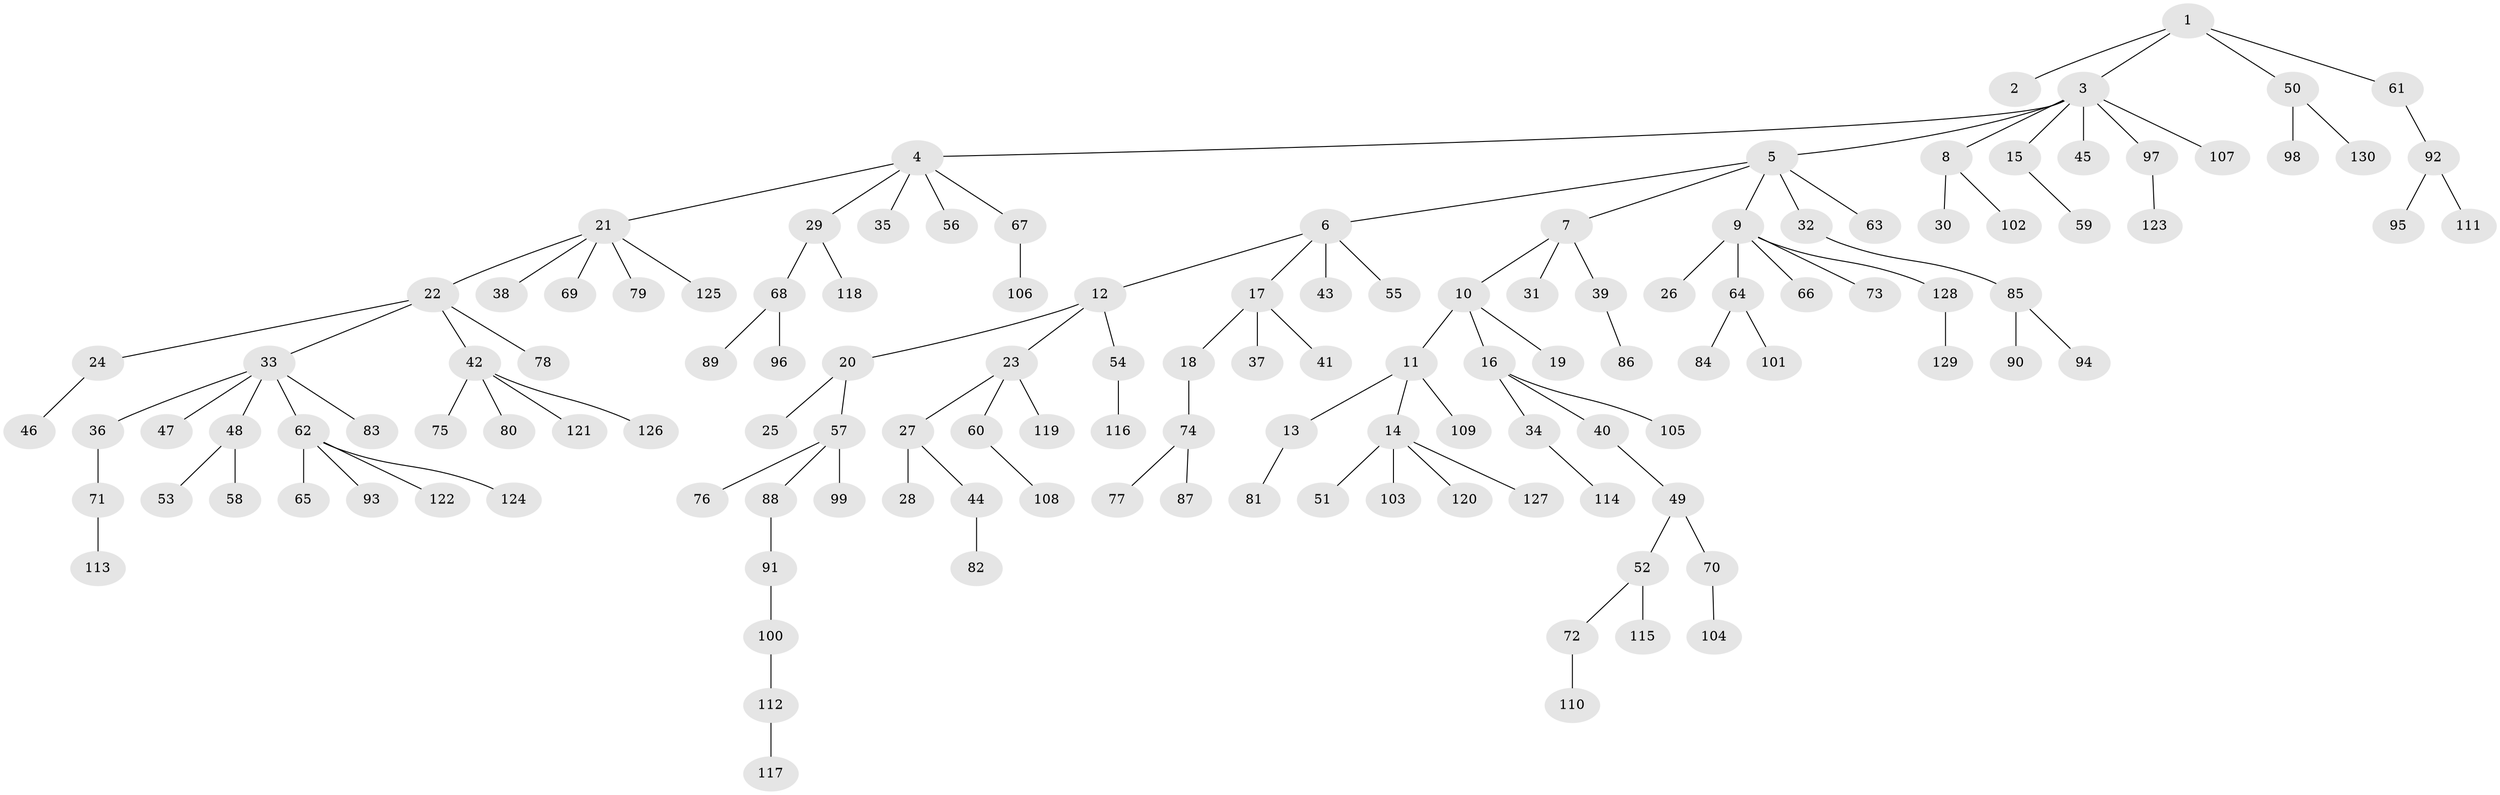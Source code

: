 // coarse degree distribution, {8: 0.02564102564102564, 10: 0.02564102564102564, 6: 0.05128205128205128, 2: 0.05128205128205128, 5: 0.02564102564102564, 1: 0.7692307692307693, 3: 0.02564102564102564, 4: 0.02564102564102564}
// Generated by graph-tools (version 1.1) at 2025/19/03/04/25 18:19:15]
// undirected, 130 vertices, 129 edges
graph export_dot {
graph [start="1"]
  node [color=gray90,style=filled];
  1;
  2;
  3;
  4;
  5;
  6;
  7;
  8;
  9;
  10;
  11;
  12;
  13;
  14;
  15;
  16;
  17;
  18;
  19;
  20;
  21;
  22;
  23;
  24;
  25;
  26;
  27;
  28;
  29;
  30;
  31;
  32;
  33;
  34;
  35;
  36;
  37;
  38;
  39;
  40;
  41;
  42;
  43;
  44;
  45;
  46;
  47;
  48;
  49;
  50;
  51;
  52;
  53;
  54;
  55;
  56;
  57;
  58;
  59;
  60;
  61;
  62;
  63;
  64;
  65;
  66;
  67;
  68;
  69;
  70;
  71;
  72;
  73;
  74;
  75;
  76;
  77;
  78;
  79;
  80;
  81;
  82;
  83;
  84;
  85;
  86;
  87;
  88;
  89;
  90;
  91;
  92;
  93;
  94;
  95;
  96;
  97;
  98;
  99;
  100;
  101;
  102;
  103;
  104;
  105;
  106;
  107;
  108;
  109;
  110;
  111;
  112;
  113;
  114;
  115;
  116;
  117;
  118;
  119;
  120;
  121;
  122;
  123;
  124;
  125;
  126;
  127;
  128;
  129;
  130;
  1 -- 2;
  1 -- 3;
  1 -- 50;
  1 -- 61;
  3 -- 4;
  3 -- 5;
  3 -- 8;
  3 -- 15;
  3 -- 45;
  3 -- 97;
  3 -- 107;
  4 -- 21;
  4 -- 29;
  4 -- 35;
  4 -- 56;
  4 -- 67;
  5 -- 6;
  5 -- 7;
  5 -- 9;
  5 -- 32;
  5 -- 63;
  6 -- 12;
  6 -- 17;
  6 -- 43;
  6 -- 55;
  7 -- 10;
  7 -- 31;
  7 -- 39;
  8 -- 30;
  8 -- 102;
  9 -- 26;
  9 -- 64;
  9 -- 66;
  9 -- 73;
  9 -- 128;
  10 -- 11;
  10 -- 16;
  10 -- 19;
  11 -- 13;
  11 -- 14;
  11 -- 109;
  12 -- 20;
  12 -- 23;
  12 -- 54;
  13 -- 81;
  14 -- 51;
  14 -- 103;
  14 -- 120;
  14 -- 127;
  15 -- 59;
  16 -- 34;
  16 -- 40;
  16 -- 105;
  17 -- 18;
  17 -- 37;
  17 -- 41;
  18 -- 74;
  20 -- 25;
  20 -- 57;
  21 -- 22;
  21 -- 38;
  21 -- 69;
  21 -- 79;
  21 -- 125;
  22 -- 24;
  22 -- 33;
  22 -- 42;
  22 -- 78;
  23 -- 27;
  23 -- 60;
  23 -- 119;
  24 -- 46;
  27 -- 28;
  27 -- 44;
  29 -- 68;
  29 -- 118;
  32 -- 85;
  33 -- 36;
  33 -- 47;
  33 -- 48;
  33 -- 62;
  33 -- 83;
  34 -- 114;
  36 -- 71;
  39 -- 86;
  40 -- 49;
  42 -- 75;
  42 -- 80;
  42 -- 121;
  42 -- 126;
  44 -- 82;
  48 -- 53;
  48 -- 58;
  49 -- 52;
  49 -- 70;
  50 -- 98;
  50 -- 130;
  52 -- 72;
  52 -- 115;
  54 -- 116;
  57 -- 76;
  57 -- 88;
  57 -- 99;
  60 -- 108;
  61 -- 92;
  62 -- 65;
  62 -- 93;
  62 -- 122;
  62 -- 124;
  64 -- 84;
  64 -- 101;
  67 -- 106;
  68 -- 89;
  68 -- 96;
  70 -- 104;
  71 -- 113;
  72 -- 110;
  74 -- 77;
  74 -- 87;
  85 -- 90;
  85 -- 94;
  88 -- 91;
  91 -- 100;
  92 -- 95;
  92 -- 111;
  97 -- 123;
  100 -- 112;
  112 -- 117;
  128 -- 129;
}
